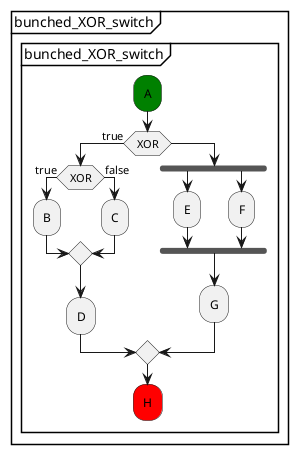 @startuml
partition "bunched_XOR_switch" {
    group "bunched_XOR_switch"
        #green:A;
        if (XOR) then (true)
            if (XOR) then (true)
                :B;
            else (false)
                :C;
            endif
            :D;
        else
            fork
                :E;
            fork again
                :F;
            end fork
            :G;
        endif
        #red:H;
    end group
}
@enduml